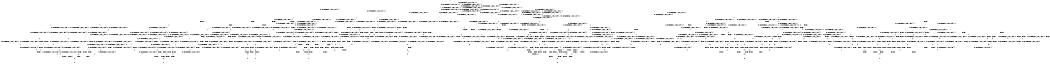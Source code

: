 digraph BCG {
size = "7, 10.5";
center = TRUE;
node [shape = circle];
0 [peripheries = 2];
0 -> 1 [label = "EX !0 !ATOMIC_EXCH_BRANCH (1, +0, FALSE, +0, 1, TRUE) !{0, 1, 2}"];
0 -> 2 [label = "EX !2 !ATOMIC_EXCH_BRANCH (1, +0, TRUE, +0, 1, TRUE) !{0, 1, 2}"];
0 -> 3 [label = "EX !1 !ATOMIC_EXCH_BRANCH (1, +1, TRUE, +0, 2, TRUE) !{0, 1, 2}"];
0 -> 4 [label = "EX !0 !ATOMIC_EXCH_BRANCH (1, +0, FALSE, +0, 1, TRUE) !{0, 1, 2}"];
1 -> 1 [label = "EX !0 !ATOMIC_EXCH_BRANCH (1, +0, FALSE, +0, 1, TRUE) !{0, 1, 2}"];
1 -> 5 [label = "EX !2 !ATOMIC_EXCH_BRANCH (1, +0, TRUE, +0, 1, TRUE) !{0, 1, 2}"];
1 -> 6 [label = "EX !1 !ATOMIC_EXCH_BRANCH (1, +1, TRUE, +0, 2, TRUE) !{0, 1, 2}"];
1 -> 4 [label = "EX !0 !ATOMIC_EXCH_BRANCH (1, +0, FALSE, +0, 1, TRUE) !{0, 1, 2}"];
2 -> 2 [label = "EX !2 !ATOMIC_EXCH_BRANCH (1, +0, TRUE, +0, 1, TRUE) !{0, 1, 2}"];
2 -> 7 [label = "EX !0 !ATOMIC_EXCH_BRANCH (1, +0, FALSE, +0, 1, TRUE) !{0, 1, 2}"];
2 -> 8 [label = "EX !1 !ATOMIC_EXCH_BRANCH (1, +1, TRUE, +0, 2, TRUE) !{0, 1, 2}"];
2 -> 9 [label = "EX !0 !ATOMIC_EXCH_BRANCH (1, +0, FALSE, +0, 1, TRUE) !{0, 1, 2}"];
3 -> 10 [label = "EX !0 !ATOMIC_EXCH_BRANCH (1, +0, FALSE, +0, 1, FALSE) !{0, 1, 2}"];
3 -> 11 [label = "EX !2 !ATOMIC_EXCH_BRANCH (1, +0, TRUE, +0, 1, FALSE) !{0, 1, 2}"];
3 -> 12 [label = "TERMINATE !1"];
3 -> 13 [label = "EX !0 !ATOMIC_EXCH_BRANCH (1, +0, FALSE, +0, 1, FALSE) !{0, 1, 2}"];
4 -> 14 [label = "EX !1 !ATOMIC_EXCH_BRANCH (1, +1, TRUE, +0, 2, TRUE) !{0, 1, 2}"];
4 -> 4 [label = "EX !0 !ATOMIC_EXCH_BRANCH (1, +0, FALSE, +0, 1, TRUE) !{0, 1, 2}"];
4 -> 15 [label = "EX !2 !ATOMIC_EXCH_BRANCH (1, +0, TRUE, +0, 1, TRUE) !{0, 1, 2}"];
4 -> 16 [label = "EX !1 !ATOMIC_EXCH_BRANCH (1, +1, TRUE, +0, 2, TRUE) !{0, 1, 2}"];
5 -> 7 [label = "EX !0 !ATOMIC_EXCH_BRANCH (1, +0, FALSE, +0, 1, TRUE) !{0, 1, 2}"];
5 -> 5 [label = "EX !2 !ATOMIC_EXCH_BRANCH (1, +0, TRUE, +0, 1, TRUE) !{0, 1, 2}"];
5 -> 17 [label = "EX !1 !ATOMIC_EXCH_BRANCH (1, +1, TRUE, +0, 2, TRUE) !{0, 1, 2}"];
5 -> 9 [label = "EX !0 !ATOMIC_EXCH_BRANCH (1, +0, FALSE, +0, 1, TRUE) !{0, 1, 2}"];
6 -> 10 [label = "EX !0 !ATOMIC_EXCH_BRANCH (1, +0, FALSE, +0, 1, FALSE) !{0, 1, 2}"];
6 -> 18 [label = "EX !2 !ATOMIC_EXCH_BRANCH (1, +0, TRUE, +0, 1, FALSE) !{0, 1, 2}"];
6 -> 19 [label = "TERMINATE !1"];
6 -> 13 [label = "EX !0 !ATOMIC_EXCH_BRANCH (1, +0, FALSE, +0, 1, FALSE) !{0, 1, 2}"];
7 -> 7 [label = "EX !0 !ATOMIC_EXCH_BRANCH (1, +0, FALSE, +0, 1, TRUE) !{0, 1, 2}"];
7 -> 5 [label = "EX !2 !ATOMIC_EXCH_BRANCH (1, +0, TRUE, +0, 1, TRUE) !{0, 1, 2}"];
7 -> 17 [label = "EX !1 !ATOMIC_EXCH_BRANCH (1, +1, TRUE, +0, 2, TRUE) !{0, 1, 2}"];
7 -> 9 [label = "EX !0 !ATOMIC_EXCH_BRANCH (1, +0, FALSE, +0, 1, TRUE) !{0, 1, 2}"];
8 -> 11 [label = "EX !2 !ATOMIC_EXCH_BRANCH (1, +0, TRUE, +0, 1, FALSE) !{0, 1, 2}"];
8 -> 20 [label = "EX !0 !ATOMIC_EXCH_BRANCH (1, +0, FALSE, +0, 1, FALSE) !{0, 1, 2}"];
8 -> 21 [label = "TERMINATE !1"];
8 -> 22 [label = "EX !0 !ATOMIC_EXCH_BRANCH (1, +0, FALSE, +0, 1, FALSE) !{0, 1, 2}"];
9 -> 23 [label = "EX !1 !ATOMIC_EXCH_BRANCH (1, +1, TRUE, +0, 2, TRUE) !{0, 1, 2}"];
9 -> 9 [label = "EX !0 !ATOMIC_EXCH_BRANCH (1, +0, FALSE, +0, 1, TRUE) !{0, 1, 2}"];
9 -> 15 [label = "EX !2 !ATOMIC_EXCH_BRANCH (1, +0, TRUE, +0, 1, TRUE) !{0, 1, 2}"];
9 -> 24 [label = "EX !1 !ATOMIC_EXCH_BRANCH (1, +1, TRUE, +0, 2, TRUE) !{0, 1, 2}"];
10 -> 25 [label = "EX !2 !ATOMIC_EXCH_BRANCH (1, +0, TRUE, +0, 1, FALSE) !{0, 1, 2}"];
10 -> 26 [label = "TERMINATE !0"];
10 -> 27 [label = "TERMINATE !1"];
11 -> 28 [label = "EX !2 !ATOMIC_EXCH_BRANCH (1, +1, TRUE, +0, 3, TRUE) !{0, 1, 2}"];
11 -> 29 [label = "EX !0 !ATOMIC_EXCH_BRANCH (1, +0, FALSE, +0, 1, TRUE) !{0, 1, 2}"];
11 -> 30 [label = "TERMINATE !1"];
11 -> 31 [label = "EX !0 !ATOMIC_EXCH_BRANCH (1, +0, FALSE, +0, 1, TRUE) !{0, 1, 2}"];
12 -> 32 [label = "EX !0 !ATOMIC_EXCH_BRANCH (1, +0, FALSE, +0, 1, FALSE) !{0, 2}"];
12 -> 33 [label = "EX !2 !ATOMIC_EXCH_BRANCH (1, +0, TRUE, +0, 1, FALSE) !{0, 2}"];
12 -> 34 [label = "EX !0 !ATOMIC_EXCH_BRANCH (1, +0, FALSE, +0, 1, FALSE) !{0, 2}"];
13 -> 35 [label = "EX !2 !ATOMIC_EXCH_BRANCH (1, +0, TRUE, +0, 1, FALSE) !{0, 1, 2}"];
13 -> 36 [label = "TERMINATE !0"];
13 -> 37 [label = "TERMINATE !1"];
14 -> 38 [label = "EX !2 !ATOMIC_EXCH_BRANCH (1, +0, TRUE, +0, 1, FALSE) !{0, 1, 2}"];
14 -> 39 [label = "EX !0 !ATOMIC_EXCH_BRANCH (1, +0, FALSE, +0, 1, FALSE) !{0, 1, 2}"];
14 -> 40 [label = "EX !2 !ATOMIC_EXCH_BRANCH (1, +0, TRUE, +0, 1, FALSE) !{0, 1, 2}"];
14 -> 41 [label = "TERMINATE !1"];
15 -> 23 [label = "EX !1 !ATOMIC_EXCH_BRANCH (1, +1, TRUE, +0, 2, TRUE) !{0, 1, 2}"];
15 -> 9 [label = "EX !0 !ATOMIC_EXCH_BRANCH (1, +0, FALSE, +0, 1, TRUE) !{0, 1, 2}"];
15 -> 15 [label = "EX !2 !ATOMIC_EXCH_BRANCH (1, +0, TRUE, +0, 1, TRUE) !{0, 1, 2}"];
15 -> 24 [label = "EX !1 !ATOMIC_EXCH_BRANCH (1, +1, TRUE, +0, 2, TRUE) !{0, 1, 2}"];
16 -> 13 [label = "EX !0 !ATOMIC_EXCH_BRANCH (1, +0, FALSE, +0, 1, FALSE) !{0, 1, 2}"];
16 -> 42 [label = "EX !2 !ATOMIC_EXCH_BRANCH (1, +0, TRUE, +0, 1, FALSE) !{0, 1, 2}"];
16 -> 43 [label = "TERMINATE !1"];
17 -> 20 [label = "EX !0 !ATOMIC_EXCH_BRANCH (1, +0, FALSE, +0, 1, FALSE) !{0, 1, 2}"];
17 -> 18 [label = "EX !2 !ATOMIC_EXCH_BRANCH (1, +0, TRUE, +0, 1, FALSE) !{0, 1, 2}"];
17 -> 44 [label = "TERMINATE !1"];
17 -> 22 [label = "EX !0 !ATOMIC_EXCH_BRANCH (1, +0, FALSE, +0, 1, FALSE) !{0, 1, 2}"];
18 -> 29 [label = "EX !0 !ATOMIC_EXCH_BRANCH (1, +0, FALSE, +0, 1, TRUE) !{0, 1, 2}"];
18 -> 45 [label = "EX !2 !ATOMIC_EXCH_BRANCH (1, +1, TRUE, +0, 3, TRUE) !{0, 1, 2}"];
18 -> 46 [label = "TERMINATE !1"];
18 -> 31 [label = "EX !0 !ATOMIC_EXCH_BRANCH (1, +0, FALSE, +0, 1, TRUE) !{0, 1, 2}"];
19 -> 32 [label = "EX !0 !ATOMIC_EXCH_BRANCH (1, +0, FALSE, +0, 1, FALSE) !{0, 2}"];
19 -> 47 [label = "EX !2 !ATOMIC_EXCH_BRANCH (1, +0, TRUE, +0, 1, FALSE) !{0, 2}"];
19 -> 34 [label = "EX !0 !ATOMIC_EXCH_BRANCH (1, +0, FALSE, +0, 1, FALSE) !{0, 2}"];
20 -> 25 [label = "EX !2 !ATOMIC_EXCH_BRANCH (1, +0, TRUE, +0, 1, FALSE) !{0, 1, 2}"];
20 -> 48 [label = "TERMINATE !0"];
20 -> 49 [label = "TERMINATE !1"];
21 -> 33 [label = "EX !2 !ATOMIC_EXCH_BRANCH (1, +0, TRUE, +0, 1, FALSE) !{0, 2}"];
21 -> 50 [label = "EX !0 !ATOMIC_EXCH_BRANCH (1, +0, FALSE, +0, 1, FALSE) !{0, 2}"];
21 -> 51 [label = "EX !0 !ATOMIC_EXCH_BRANCH (1, +0, FALSE, +0, 1, FALSE) !{0, 2}"];
22 -> 35 [label = "EX !2 !ATOMIC_EXCH_BRANCH (1, +0, TRUE, +0, 1, FALSE) !{0, 1, 2}"];
22 -> 52 [label = "TERMINATE !0"];
22 -> 53 [label = "TERMINATE !1"];
23 -> 38 [label = "EX !2 !ATOMIC_EXCH_BRANCH (1, +0, TRUE, +0, 1, FALSE) !{0, 1, 2}"];
23 -> 54 [label = "EX !0 !ATOMIC_EXCH_BRANCH (1, +0, FALSE, +0, 1, FALSE) !{0, 1, 2}"];
23 -> 40 [label = "EX !2 !ATOMIC_EXCH_BRANCH (1, +0, TRUE, +0, 1, FALSE) !{0, 1, 2}"];
23 -> 55 [label = "TERMINATE !1"];
24 -> 22 [label = "EX !0 !ATOMIC_EXCH_BRANCH (1, +0, FALSE, +0, 1, FALSE) !{0, 1, 2}"];
24 -> 42 [label = "EX !2 !ATOMIC_EXCH_BRANCH (1, +0, TRUE, +0, 1, FALSE) !{0, 1, 2}"];
24 -> 56 [label = "TERMINATE !1"];
25 -> 57 [label = "EX !2 !ATOMIC_EXCH_BRANCH (1, +1, TRUE, +0, 3, TRUE) !{0, 1, 2}"];
25 -> 58 [label = "TERMINATE !0"];
25 -> 59 [label = "TERMINATE !1"];
26 -> 60 [label = "EX !2 !ATOMIC_EXCH_BRANCH (1, +0, TRUE, +0, 1, FALSE) !{1, 2}"];
26 -> 61 [label = "TERMINATE !1"];
27 -> 62 [label = "EX !2 !ATOMIC_EXCH_BRANCH (1, +0, TRUE, +0, 1, FALSE) !{0, 2}"];
27 -> 61 [label = "TERMINATE !0"];
28 -> 63 [label = "EX !0 !ATOMIC_EXCH_BRANCH (1, +0, FALSE, +0, 1, FALSE) !{0, 1, 2}"];
28 -> 64 [label = "TERMINATE !2"];
28 -> 65 [label = "TERMINATE !1"];
28 -> 66 [label = "EX !0 !ATOMIC_EXCH_BRANCH (1, +0, FALSE, +0, 1, FALSE) !{0, 1, 2}"];
29 -> 29 [label = "EX !0 !ATOMIC_EXCH_BRANCH (1, +0, FALSE, +0, 1, TRUE) !{0, 1, 2}"];
29 -> 45 [label = "EX !2 !ATOMIC_EXCH_BRANCH (1, +1, TRUE, +0, 3, TRUE) !{0, 1, 2}"];
29 -> 46 [label = "TERMINATE !1"];
29 -> 31 [label = "EX !0 !ATOMIC_EXCH_BRANCH (1, +0, FALSE, +0, 1, TRUE) !{0, 1, 2}"];
30 -> 67 [label = "EX !2 !ATOMIC_EXCH_BRANCH (1, +1, TRUE, +0, 3, TRUE) !{0, 2}"];
30 -> 68 [label = "EX !0 !ATOMIC_EXCH_BRANCH (1, +0, FALSE, +0, 1, TRUE) !{0, 2}"];
30 -> 69 [label = "EX !0 !ATOMIC_EXCH_BRANCH (1, +0, FALSE, +0, 1, TRUE) !{0, 2}"];
31 -> 31 [label = "EX !0 !ATOMIC_EXCH_BRANCH (1, +0, FALSE, +0, 1, TRUE) !{0, 1, 2}"];
31 -> 70 [label = "EX !2 !ATOMIC_EXCH_BRANCH (1, +1, TRUE, +0, 3, TRUE) !{0, 1, 2}"];
31 -> 71 [label = "TERMINATE !1"];
32 -> 62 [label = "EX !2 !ATOMIC_EXCH_BRANCH (1, +0, TRUE, +0, 1, FALSE) !{0, 2}"];
32 -> 61 [label = "TERMINATE !0"];
33 -> 67 [label = "EX !2 !ATOMIC_EXCH_BRANCH (1, +1, TRUE, +0, 3, TRUE) !{0, 2}"];
33 -> 68 [label = "EX !0 !ATOMIC_EXCH_BRANCH (1, +0, FALSE, +0, 1, TRUE) !{0, 2}"];
33 -> 69 [label = "EX !0 !ATOMIC_EXCH_BRANCH (1, +0, FALSE, +0, 1, TRUE) !{0, 2}"];
34 -> 72 [label = "EX !2 !ATOMIC_EXCH_BRANCH (1, +0, TRUE, +0, 1, FALSE) !{0, 2}"];
34 -> 73 [label = "EX !2 !ATOMIC_EXCH_BRANCH (1, +0, TRUE, +0, 1, FALSE) !{0, 2}"];
34 -> 74 [label = "TERMINATE !0"];
35 -> 75 [label = "EX !2 !ATOMIC_EXCH_BRANCH (1, +1, TRUE, +0, 3, TRUE) !{0, 1, 2}"];
35 -> 76 [label = "TERMINATE !0"];
35 -> 77 [label = "TERMINATE !1"];
36 -> 78 [label = "EX !2 !ATOMIC_EXCH_BRANCH (1, +0, TRUE, +0, 1, FALSE) !{1, 2}"];
36 -> 79 [label = "TERMINATE !1"];
37 -> 80 [label = "EX !2 !ATOMIC_EXCH_BRANCH (1, +0, TRUE, +0, 1, FALSE) !{0, 2}"];
37 -> 79 [label = "TERMINATE !0"];
38 -> 81 [label = "EX !0 !ATOMIC_EXCH_BRANCH (1, +0, FALSE, +0, 1, TRUE) !{0, 1, 2}"];
38 -> 82 [label = "EX !2 !ATOMIC_EXCH_BRANCH (1, +1, TRUE, +0, 3, TRUE) !{0, 1, 2}"];
38 -> 83 [label = "TERMINATE !1"];
38 -> 31 [label = "EX !0 !ATOMIC_EXCH_BRANCH (1, +0, FALSE, +0, 1, TRUE) !{0, 1, 2}"];
39 -> 84 [label = "EX !2 !ATOMIC_EXCH_BRANCH (1, +0, TRUE, +0, 1, FALSE) !{0, 1, 2}"];
39 -> 85 [label = "EX !2 !ATOMIC_EXCH_BRANCH (1, +0, TRUE, +0, 1, FALSE) !{0, 1, 2}"];
39 -> 86 [label = "TERMINATE !0"];
39 -> 87 [label = "TERMINATE !1"];
40 -> 82 [label = "EX !2 !ATOMIC_EXCH_BRANCH (1, +1, TRUE, +0, 3, TRUE) !{0, 1, 2}"];
40 -> 88 [label = "EX !0 !ATOMIC_EXCH_BRANCH (1, +0, FALSE, +0, 1, TRUE) !{0, 1, 2}"];
40 -> 89 [label = "EX !2 !ATOMIC_EXCH_BRANCH (1, +1, TRUE, +0, 3, TRUE) !{0, 1, 2}"];
40 -> 90 [label = "TERMINATE !1"];
41 -> 91 [label = "EX !0 !ATOMIC_EXCH_BRANCH (1, +0, FALSE, +0, 1, FALSE) !{0, 2}"];
41 -> 92 [label = "EX !2 !ATOMIC_EXCH_BRANCH (1, +0, TRUE, +0, 1, FALSE) !{0, 2}"];
42 -> 31 [label = "EX !0 !ATOMIC_EXCH_BRANCH (1, +0, FALSE, +0, 1, TRUE) !{0, 1, 2}"];
42 -> 70 [label = "EX !2 !ATOMIC_EXCH_BRANCH (1, +1, TRUE, +0, 3, TRUE) !{0, 1, 2}"];
42 -> 71 [label = "TERMINATE !1"];
43 -> 93 [label = "EX !0 !ATOMIC_EXCH_BRANCH (1, +0, FALSE, +0, 1, FALSE) !{0, 2}"];
43 -> 94 [label = "EX !2 !ATOMIC_EXCH_BRANCH (1, +0, TRUE, +0, 1, FALSE) !{0, 2}"];
44 -> 50 [label = "EX !0 !ATOMIC_EXCH_BRANCH (1, +0, FALSE, +0, 1, FALSE) !{0, 2}"];
44 -> 47 [label = "EX !2 !ATOMIC_EXCH_BRANCH (1, +0, TRUE, +0, 1, FALSE) !{0, 2}"];
44 -> 51 [label = "EX !0 !ATOMIC_EXCH_BRANCH (1, +0, FALSE, +0, 1, FALSE) !{0, 2}"];
45 -> 63 [label = "EX !0 !ATOMIC_EXCH_BRANCH (1, +0, FALSE, +0, 1, FALSE) !{0, 1, 2}"];
45 -> 95 [label = "TERMINATE !2"];
45 -> 96 [label = "TERMINATE !1"];
45 -> 66 [label = "EX !0 !ATOMIC_EXCH_BRANCH (1, +0, FALSE, +0, 1, FALSE) !{0, 1, 2}"];
46 -> 68 [label = "EX !0 !ATOMIC_EXCH_BRANCH (1, +0, FALSE, +0, 1, TRUE) !{0, 2}"];
46 -> 97 [label = "EX !2 !ATOMIC_EXCH_BRANCH (1, +1, TRUE, +0, 3, TRUE) !{0, 2}"];
46 -> 69 [label = "EX !0 !ATOMIC_EXCH_BRANCH (1, +0, FALSE, +0, 1, TRUE) !{0, 2}"];
47 -> 68 [label = "EX !0 !ATOMIC_EXCH_BRANCH (1, +0, FALSE, +0, 1, TRUE) !{0, 2}"];
47 -> 97 [label = "EX !2 !ATOMIC_EXCH_BRANCH (1, +1, TRUE, +0, 3, TRUE) !{0, 2}"];
47 -> 69 [label = "EX !0 !ATOMIC_EXCH_BRANCH (1, +0, FALSE, +0, 1, TRUE) !{0, 2}"];
48 -> 60 [label = "EX !2 !ATOMIC_EXCH_BRANCH (1, +0, TRUE, +0, 1, FALSE) !{1, 2}"];
48 -> 98 [label = "TERMINATE !1"];
49 -> 62 [label = "EX !2 !ATOMIC_EXCH_BRANCH (1, +0, TRUE, +0, 1, FALSE) !{0, 2}"];
49 -> 98 [label = "TERMINATE !0"];
50 -> 62 [label = "EX !2 !ATOMIC_EXCH_BRANCH (1, +0, TRUE, +0, 1, FALSE) !{0, 2}"];
50 -> 98 [label = "TERMINATE !0"];
51 -> 72 [label = "EX !2 !ATOMIC_EXCH_BRANCH (1, +0, TRUE, +0, 1, FALSE) !{0, 2}"];
51 -> 73 [label = "EX !2 !ATOMIC_EXCH_BRANCH (1, +0, TRUE, +0, 1, FALSE) !{0, 2}"];
51 -> 99 [label = "TERMINATE !0"];
52 -> 78 [label = "EX !2 !ATOMIC_EXCH_BRANCH (1, +0, TRUE, +0, 1, FALSE) !{1, 2}"];
52 -> 100 [label = "TERMINATE !1"];
53 -> 80 [label = "EX !2 !ATOMIC_EXCH_BRANCH (1, +0, TRUE, +0, 1, FALSE) !{0, 2}"];
53 -> 100 [label = "TERMINATE !0"];
54 -> 84 [label = "EX !2 !ATOMIC_EXCH_BRANCH (1, +0, TRUE, +0, 1, FALSE) !{0, 1, 2}"];
54 -> 85 [label = "EX !2 !ATOMIC_EXCH_BRANCH (1, +0, TRUE, +0, 1, FALSE) !{0, 1, 2}"];
54 -> 101 [label = "TERMINATE !0"];
54 -> 102 [label = "TERMINATE !1"];
55 -> 103 [label = "EX !0 !ATOMIC_EXCH_BRANCH (1, +0, FALSE, +0, 1, FALSE) !{0, 2}"];
55 -> 92 [label = "EX !2 !ATOMIC_EXCH_BRANCH (1, +0, TRUE, +0, 1, FALSE) !{0, 2}"];
56 -> 104 [label = "EX !0 !ATOMIC_EXCH_BRANCH (1, +0, FALSE, +0, 1, FALSE) !{0, 2}"];
56 -> 94 [label = "EX !2 !ATOMIC_EXCH_BRANCH (1, +0, TRUE, +0, 1, FALSE) !{0, 2}"];
57 -> 105 [label = "TERMINATE !0"];
57 -> 106 [label = "TERMINATE !2"];
57 -> 107 [label = "TERMINATE !1"];
58 -> 108 [label = "EX !2 !ATOMIC_EXCH_BRANCH (1, +1, TRUE, +0, 3, TRUE) !{1, 2}"];
58 -> 109 [label = "TERMINATE !1"];
59 -> 110 [label = "EX !2 !ATOMIC_EXCH_BRANCH (1, +1, TRUE, +0, 3, TRUE) !{0, 2}"];
59 -> 109 [label = "TERMINATE !0"];
60 -> 108 [label = "EX !2 !ATOMIC_EXCH_BRANCH (1, +1, TRUE, +0, 3, TRUE) !{1, 2}"];
60 -> 109 [label = "TERMINATE !1"];
61 -> 111 [label = "EX !2 !ATOMIC_EXCH_BRANCH (1, +0, TRUE, +0, 1, FALSE) !{2}"];
61 -> 112 [label = "EX !2 !ATOMIC_EXCH_BRANCH (1, +0, TRUE, +0, 1, FALSE) !{2}"];
62 -> 110 [label = "EX !2 !ATOMIC_EXCH_BRANCH (1, +1, TRUE, +0, 3, TRUE) !{0, 2}"];
62 -> 109 [label = "TERMINATE !0"];
63 -> 105 [label = "TERMINATE !0"];
63 -> 106 [label = "TERMINATE !2"];
63 -> 107 [label = "TERMINATE !1"];
64 -> 113 [label = "EX !0 !ATOMIC_EXCH_BRANCH (1, +0, FALSE, +0, 1, FALSE) !{0, 1}"];
64 -> 114 [label = "TERMINATE !1"];
64 -> 115 [label = "EX !0 !ATOMIC_EXCH_BRANCH (1, +0, FALSE, +0, 1, FALSE) !{0, 1}"];
65 -> 116 [label = "EX !0 !ATOMIC_EXCH_BRANCH (1, +0, FALSE, +0, 1, FALSE) !{0, 2}"];
65 -> 114 [label = "TERMINATE !2"];
65 -> 117 [label = "EX !0 !ATOMIC_EXCH_BRANCH (1, +0, FALSE, +0, 1, FALSE) !{0, 2}"];
66 -> 118 [label = "TERMINATE !0"];
66 -> 119 [label = "TERMINATE !2"];
66 -> 120 [label = "TERMINATE !1"];
67 -> 116 [label = "EX !0 !ATOMIC_EXCH_BRANCH (1, +0, FALSE, +0, 1, FALSE) !{0, 2}"];
67 -> 114 [label = "TERMINATE !2"];
67 -> 117 [label = "EX !0 !ATOMIC_EXCH_BRANCH (1, +0, FALSE, +0, 1, FALSE) !{0, 2}"];
68 -> 68 [label = "EX !0 !ATOMIC_EXCH_BRANCH (1, +0, FALSE, +0, 1, TRUE) !{0, 2}"];
68 -> 97 [label = "EX !2 !ATOMIC_EXCH_BRANCH (1, +1, TRUE, +0, 3, TRUE) !{0, 2}"];
68 -> 69 [label = "EX !0 !ATOMIC_EXCH_BRANCH (1, +0, FALSE, +0, 1, TRUE) !{0, 2}"];
69 -> 121 [label = "EX !2 !ATOMIC_EXCH_BRANCH (1, +1, TRUE, +0, 3, TRUE) !{0, 2}"];
69 -> 69 [label = "EX !0 !ATOMIC_EXCH_BRANCH (1, +0, FALSE, +0, 1, TRUE) !{0, 2}"];
69 -> 122 [label = "EX !2 !ATOMIC_EXCH_BRANCH (1, +1, TRUE, +0, 3, TRUE) !{0, 2}"];
70 -> 66 [label = "EX !0 !ATOMIC_EXCH_BRANCH (1, +0, FALSE, +0, 1, FALSE) !{0, 1, 2}"];
70 -> 123 [label = "TERMINATE !2"];
70 -> 124 [label = "TERMINATE !1"];
71 -> 125 [label = "EX !0 !ATOMIC_EXCH_BRANCH (1, +0, FALSE, +0, 1, TRUE) !{0, 2}"];
71 -> 126 [label = "EX !2 !ATOMIC_EXCH_BRANCH (1, +1, TRUE, +0, 3, TRUE) !{0, 2}"];
72 -> 127 [label = "EX !2 !ATOMIC_EXCH_BRANCH (1, +1, TRUE, +0, 3, TRUE) !{0, 2}"];
72 -> 128 [label = "TERMINATE !0"];
73 -> 127 [label = "EX !2 !ATOMIC_EXCH_BRANCH (1, +1, TRUE, +0, 3, TRUE) !{0, 2}"];
73 -> 129 [label = "EX !2 !ATOMIC_EXCH_BRANCH (1, +1, TRUE, +0, 3, TRUE) !{0, 2}"];
73 -> 130 [label = "TERMINATE !0"];
74 -> 131 [label = "EX !2 !ATOMIC_EXCH_BRANCH (1, +0, TRUE, +0, 1, FALSE) !{2}"];
75 -> 118 [label = "TERMINATE !0"];
75 -> 119 [label = "TERMINATE !2"];
75 -> 120 [label = "TERMINATE !1"];
76 -> 132 [label = "EX !2 !ATOMIC_EXCH_BRANCH (1, +1, TRUE, +0, 3, TRUE) !{1, 2}"];
76 -> 133 [label = "TERMINATE !1"];
77 -> 134 [label = "EX !2 !ATOMIC_EXCH_BRANCH (1, +1, TRUE, +0, 3, TRUE) !{0, 2}"];
77 -> 133 [label = "TERMINATE !0"];
78 -> 132 [label = "EX !2 !ATOMIC_EXCH_BRANCH (1, +1, TRUE, +0, 3, TRUE) !{1, 2}"];
78 -> 133 [label = "TERMINATE !1"];
79 -> 135 [label = "EX !2 !ATOMIC_EXCH_BRANCH (1, +0, TRUE, +0, 1, FALSE) !{2}"];
80 -> 134 [label = "EX !2 !ATOMIC_EXCH_BRANCH (1, +1, TRUE, +0, 3, TRUE) !{0, 2}"];
80 -> 133 [label = "TERMINATE !0"];
81 -> 81 [label = "EX !0 !ATOMIC_EXCH_BRANCH (1, +0, FALSE, +0, 1, TRUE) !{0, 1, 2}"];
81 -> 82 [label = "EX !2 !ATOMIC_EXCH_BRANCH (1, +1, TRUE, +0, 3, TRUE) !{0, 1, 2}"];
81 -> 83 [label = "TERMINATE !1"];
81 -> 31 [label = "EX !0 !ATOMIC_EXCH_BRANCH (1, +0, FALSE, +0, 1, TRUE) !{0, 1, 2}"];
82 -> 136 [label = "EX !0 !ATOMIC_EXCH_BRANCH (1, +0, FALSE, +0, 1, FALSE) !{0, 1, 2}"];
82 -> 137 [label = "TERMINATE !2"];
82 -> 138 [label = "TERMINATE !1"];
82 -> 66 [label = "EX !0 !ATOMIC_EXCH_BRANCH (1, +0, FALSE, +0, 1, FALSE) !{0, 1, 2}"];
83 -> 139 [label = "EX !0 !ATOMIC_EXCH_BRANCH (1, +0, FALSE, +0, 1, TRUE) !{0, 2}"];
83 -> 140 [label = "EX !2 !ATOMIC_EXCH_BRANCH (1, +1, TRUE, +0, 3, TRUE) !{0, 2}"];
84 -> 141 [label = "EX !2 !ATOMIC_EXCH_BRANCH (1, +1, TRUE, +0, 3, TRUE) !{0, 1, 2}"];
84 -> 142 [label = "TERMINATE !0"];
84 -> 143 [label = "TERMINATE !1"];
85 -> 141 [label = "EX !2 !ATOMIC_EXCH_BRANCH (1, +1, TRUE, +0, 3, TRUE) !{0, 1, 2}"];
85 -> 144 [label = "EX !2 !ATOMIC_EXCH_BRANCH (1, +1, TRUE, +0, 3, TRUE) !{0, 1, 2}"];
85 -> 145 [label = "TERMINATE !0"];
85 -> 146 [label = "TERMINATE !1"];
86 -> 147 [label = "EX !2 !ATOMIC_EXCH_BRANCH (1, +0, TRUE, +0, 1, FALSE) !{1, 2}"];
86 -> 148 [label = "TERMINATE !1"];
87 -> 149 [label = "EX !2 !ATOMIC_EXCH_BRANCH (1, +0, TRUE, +0, 1, FALSE) !{0, 2}"];
87 -> 148 [label = "TERMINATE !0"];
88 -> 82 [label = "EX !2 !ATOMIC_EXCH_BRANCH (1, +1, TRUE, +0, 3, TRUE) !{0, 1, 2}"];
88 -> 88 [label = "EX !0 !ATOMIC_EXCH_BRANCH (1, +0, FALSE, +0, 1, TRUE) !{0, 1, 2}"];
88 -> 89 [label = "EX !2 !ATOMIC_EXCH_BRANCH (1, +1, TRUE, +0, 3, TRUE) !{0, 1, 2}"];
88 -> 90 [label = "TERMINATE !1"];
89 -> 150 [label = "EX !0 !ATOMIC_EXCH_BRANCH (1, +0, FALSE, +0, 1, FALSE) !{0, 1, 2}"];
89 -> 151 [label = "TERMINATE !2"];
89 -> 152 [label = "TERMINATE !1"];
90 -> 153 [label = "EX !0 !ATOMIC_EXCH_BRANCH (1, +0, FALSE, +0, 1, TRUE) !{0, 2}"];
90 -> 154 [label = "EX !2 !ATOMIC_EXCH_BRANCH (1, +1, TRUE, +0, 3, TRUE) !{0, 2}"];
91 -> 149 [label = "EX !2 !ATOMIC_EXCH_BRANCH (1, +0, TRUE, +0, 1, FALSE) !{0, 2}"];
91 -> 148 [label = "TERMINATE !0"];
92 -> 153 [label = "EX !0 !ATOMIC_EXCH_BRANCH (1, +0, FALSE, +0, 1, TRUE) !{0, 2}"];
92 -> 154 [label = "EX !2 !ATOMIC_EXCH_BRANCH (1, +1, TRUE, +0, 3, TRUE) !{0, 2}"];
93 -> 80 [label = "EX !2 !ATOMIC_EXCH_BRANCH (1, +0, TRUE, +0, 1, FALSE) !{0, 2}"];
93 -> 79 [label = "TERMINATE !0"];
94 -> 125 [label = "EX !0 !ATOMIC_EXCH_BRANCH (1, +0, FALSE, +0, 1, TRUE) !{0, 2}"];
94 -> 126 [label = "EX !2 !ATOMIC_EXCH_BRANCH (1, +1, TRUE, +0, 3, TRUE) !{0, 2}"];
95 -> 113 [label = "EX !0 !ATOMIC_EXCH_BRANCH (1, +0, FALSE, +0, 1, FALSE) !{0, 1}"];
95 -> 155 [label = "TERMINATE !1"];
95 -> 115 [label = "EX !0 !ATOMIC_EXCH_BRANCH (1, +0, FALSE, +0, 1, FALSE) !{0, 1}"];
96 -> 116 [label = "EX !0 !ATOMIC_EXCH_BRANCH (1, +0, FALSE, +0, 1, FALSE) !{0, 2}"];
96 -> 155 [label = "TERMINATE !2"];
96 -> 117 [label = "EX !0 !ATOMIC_EXCH_BRANCH (1, +0, FALSE, +0, 1, FALSE) !{0, 2}"];
97 -> 116 [label = "EX !0 !ATOMIC_EXCH_BRANCH (1, +0, FALSE, +0, 1, FALSE) !{0, 2}"];
97 -> 155 [label = "TERMINATE !2"];
97 -> 117 [label = "EX !0 !ATOMIC_EXCH_BRANCH (1, +0, FALSE, +0, 1, FALSE) !{0, 2}"];
98 -> 111 [label = "EX !2 !ATOMIC_EXCH_BRANCH (1, +0, TRUE, +0, 1, FALSE) !{2}"];
98 -> 112 [label = "EX !2 !ATOMIC_EXCH_BRANCH (1, +0, TRUE, +0, 1, FALSE) !{2}"];
99 -> 131 [label = "EX !2 !ATOMIC_EXCH_BRANCH (1, +0, TRUE, +0, 1, FALSE) !{2}"];
100 -> 135 [label = "EX !2 !ATOMIC_EXCH_BRANCH (1, +0, TRUE, +0, 1, FALSE) !{2}"];
101 -> 147 [label = "EX !2 !ATOMIC_EXCH_BRANCH (1, +0, TRUE, +0, 1, FALSE) !{1, 2}"];
101 -> 156 [label = "TERMINATE !1"];
102 -> 149 [label = "EX !2 !ATOMIC_EXCH_BRANCH (1, +0, TRUE, +0, 1, FALSE) !{0, 2}"];
102 -> 156 [label = "TERMINATE !0"];
103 -> 149 [label = "EX !2 !ATOMIC_EXCH_BRANCH (1, +0, TRUE, +0, 1, FALSE) !{0, 2}"];
103 -> 156 [label = "TERMINATE !0"];
104 -> 80 [label = "EX !2 !ATOMIC_EXCH_BRANCH (1, +0, TRUE, +0, 1, FALSE) !{0, 2}"];
104 -> 100 [label = "TERMINATE !0"];
105 -> 157 [label = "TERMINATE !2"];
105 -> 158 [label = "TERMINATE !1"];
106 -> 157 [label = "TERMINATE !0"];
106 -> 159 [label = "TERMINATE !1"];
107 -> 158 [label = "TERMINATE !0"];
107 -> 159 [label = "TERMINATE !2"];
108 -> 157 [label = "TERMINATE !2"];
108 -> 158 [label = "TERMINATE !1"];
109 -> 160 [label = "EX !2 !ATOMIC_EXCH_BRANCH (1, +1, TRUE, +0, 3, TRUE) !{2}"];
109 -> 161 [label = "EX !2 !ATOMIC_EXCH_BRANCH (1, +1, TRUE, +0, 3, TRUE) !{2}"];
110 -> 158 [label = "TERMINATE !0"];
110 -> 159 [label = "TERMINATE !2"];
111 -> 160 [label = "EX !2 !ATOMIC_EXCH_BRANCH (1, +1, TRUE, +0, 3, TRUE) !{2}"];
111 -> 161 [label = "EX !2 !ATOMIC_EXCH_BRANCH (1, +1, TRUE, +0, 3, TRUE) !{2}"];
112 -> 161 [label = "EX !2 !ATOMIC_EXCH_BRANCH (1, +1, TRUE, +0, 3, TRUE) !{2}"];
113 -> 157 [label = "TERMINATE !0"];
113 -> 159 [label = "TERMINATE !1"];
114 -> 162 [label = "EX !0 !ATOMIC_EXCH_BRANCH (1, +0, FALSE, +0, 1, FALSE) !{0}"];
114 -> 163 [label = "EX !0 !ATOMIC_EXCH_BRANCH (1, +0, FALSE, +0, 1, FALSE) !{0}"];
115 -> 164 [label = "TERMINATE !0"];
115 -> 165 [label = "TERMINATE !1"];
116 -> 158 [label = "TERMINATE !0"];
116 -> 159 [label = "TERMINATE !2"];
117 -> 166 [label = "TERMINATE !0"];
117 -> 167 [label = "TERMINATE !2"];
118 -> 168 [label = "TERMINATE !2"];
118 -> 169 [label = "TERMINATE !1"];
119 -> 168 [label = "TERMINATE !0"];
119 -> 170 [label = "TERMINATE !1"];
120 -> 169 [label = "TERMINATE !0"];
120 -> 170 [label = "TERMINATE !2"];
121 -> 171 [label = "EX !0 !ATOMIC_EXCH_BRANCH (1, +0, FALSE, +0, 1, FALSE) !{0, 2}"];
121 -> 172 [label = "TERMINATE !2"];
121 -> 117 [label = "EX !0 !ATOMIC_EXCH_BRANCH (1, +0, FALSE, +0, 1, FALSE) !{0, 2}"];
122 -> 117 [label = "EX !0 !ATOMIC_EXCH_BRANCH (1, +0, FALSE, +0, 1, FALSE) !{0, 2}"];
122 -> 173 [label = "TERMINATE !2"];
123 -> 174 [label = "EX !0 !ATOMIC_EXCH_BRANCH (1, +0, FALSE, +0, 1, FALSE) !{0, 1}"];
123 -> 175 [label = "TERMINATE !1"];
124 -> 176 [label = "EX !0 !ATOMIC_EXCH_BRANCH (1, +0, FALSE, +0, 1, FALSE) !{0, 2}"];
124 -> 175 [label = "TERMINATE !2"];
125 -> 125 [label = "EX !0 !ATOMIC_EXCH_BRANCH (1, +0, FALSE, +0, 1, TRUE) !{0, 2}"];
125 -> 126 [label = "EX !2 !ATOMIC_EXCH_BRANCH (1, +1, TRUE, +0, 3, TRUE) !{0, 2}"];
126 -> 176 [label = "EX !0 !ATOMIC_EXCH_BRANCH (1, +0, FALSE, +0, 1, FALSE) !{0, 2}"];
126 -> 175 [label = "TERMINATE !2"];
127 -> 177 [label = "TERMINATE !0"];
127 -> 178 [label = "TERMINATE !2"];
128 -> 179 [label = "EX !2 !ATOMIC_EXCH_BRANCH (1, +1, TRUE, +0, 3, TRUE) !{2}"];
129 -> 166 [label = "TERMINATE !0"];
129 -> 167 [label = "TERMINATE !2"];
130 -> 180 [label = "EX !2 !ATOMIC_EXCH_BRANCH (1, +1, TRUE, +0, 3, TRUE) !{2}"];
131 -> 180 [label = "EX !2 !ATOMIC_EXCH_BRANCH (1, +1, TRUE, +0, 3, TRUE) !{2}"];
132 -> 168 [label = "TERMINATE !2"];
132 -> 169 [label = "TERMINATE !1"];
133 -> 181 [label = "EX !2 !ATOMIC_EXCH_BRANCH (1, +1, TRUE, +0, 3, TRUE) !{2}"];
134 -> 169 [label = "TERMINATE !0"];
134 -> 170 [label = "TERMINATE !2"];
135 -> 181 [label = "EX !2 !ATOMIC_EXCH_BRANCH (1, +1, TRUE, +0, 3, TRUE) !{2}"];
136 -> 182 [label = "TERMINATE !0"];
136 -> 183 [label = "TERMINATE !2"];
136 -> 184 [label = "TERMINATE !1"];
137 -> 185 [label = "EX !0 !ATOMIC_EXCH_BRANCH (1, +0, FALSE, +0, 1, FALSE) !{0, 1}"];
137 -> 186 [label = "TERMINATE !1"];
138 -> 187 [label = "EX !0 !ATOMIC_EXCH_BRANCH (1, +0, FALSE, +0, 1, FALSE) !{0, 2}"];
138 -> 186 [label = "TERMINATE !2"];
139 -> 139 [label = "EX !0 !ATOMIC_EXCH_BRANCH (1, +0, FALSE, +0, 1, TRUE) !{0, 2}"];
139 -> 140 [label = "EX !2 !ATOMIC_EXCH_BRANCH (1, +1, TRUE, +0, 3, TRUE) !{0, 2}"];
140 -> 187 [label = "EX !0 !ATOMIC_EXCH_BRANCH (1, +0, FALSE, +0, 1, FALSE) !{0, 2}"];
140 -> 186 [label = "TERMINATE !2"];
141 -> 182 [label = "TERMINATE !0"];
141 -> 183 [label = "TERMINATE !2"];
141 -> 184 [label = "TERMINATE !1"];
142 -> 188 [label = "EX !2 !ATOMIC_EXCH_BRANCH (1, +1, TRUE, +0, 3, TRUE) !{1, 2}"];
142 -> 189 [label = "TERMINATE !1"];
143 -> 190 [label = "EX !2 !ATOMIC_EXCH_BRANCH (1, +1, TRUE, +0, 3, TRUE) !{0, 2}"];
143 -> 189 [label = "TERMINATE !0"];
144 -> 191 [label = "TERMINATE !0"];
144 -> 192 [label = "TERMINATE !2"];
144 -> 193 [label = "TERMINATE !1"];
145 -> 194 [label = "EX !2 !ATOMIC_EXCH_BRANCH (1, +1, TRUE, +0, 3, TRUE) !{1, 2}"];
145 -> 195 [label = "TERMINATE !1"];
146 -> 196 [label = "EX !2 !ATOMIC_EXCH_BRANCH (1, +1, TRUE, +0, 3, TRUE) !{0, 2}"];
146 -> 195 [label = "TERMINATE !0"];
147 -> 194 [label = "EX !2 !ATOMIC_EXCH_BRANCH (1, +1, TRUE, +0, 3, TRUE) !{1, 2}"];
147 -> 195 [label = "TERMINATE !1"];
148 -> 197 [label = "EX !2 !ATOMIC_EXCH_BRANCH (1, +0, TRUE, +0, 1, FALSE) !{2}"];
149 -> 196 [label = "EX !2 !ATOMIC_EXCH_BRANCH (1, +1, TRUE, +0, 3, TRUE) !{0, 2}"];
149 -> 195 [label = "TERMINATE !0"];
150 -> 191 [label = "TERMINATE !0"];
150 -> 192 [label = "TERMINATE !2"];
150 -> 193 [label = "TERMINATE !1"];
151 -> 198 [label = "EX !0 !ATOMIC_EXCH_BRANCH (1, +0, FALSE, +0, 1, FALSE) !{0, 1}"];
151 -> 199 [label = "TERMINATE !1"];
152 -> 200 [label = "EX !0 !ATOMIC_EXCH_BRANCH (1, +0, FALSE, +0, 1, FALSE) !{0, 2}"];
152 -> 199 [label = "TERMINATE !2"];
153 -> 153 [label = "EX !0 !ATOMIC_EXCH_BRANCH (1, +0, FALSE, +0, 1, TRUE) !{0, 2}"];
153 -> 154 [label = "EX !2 !ATOMIC_EXCH_BRANCH (1, +1, TRUE, +0, 3, TRUE) !{0, 2}"];
154 -> 200 [label = "EX !0 !ATOMIC_EXCH_BRANCH (1, +0, FALSE, +0, 1, FALSE) !{0, 2}"];
154 -> 199 [label = "TERMINATE !2"];
155 -> 162 [label = "EX !0 !ATOMIC_EXCH_BRANCH (1, +0, FALSE, +0, 1, FALSE) !{0}"];
155 -> 163 [label = "EX !0 !ATOMIC_EXCH_BRANCH (1, +0, FALSE, +0, 1, FALSE) !{0}"];
156 -> 197 [label = "EX !2 !ATOMIC_EXCH_BRANCH (1, +0, TRUE, +0, 1, FALSE) !{2}"];
157 -> 201 [label = "TERMINATE !1"];
158 -> 201 [label = "TERMINATE !2"];
159 -> 201 [label = "TERMINATE !0"];
160 -> 201 [label = "TERMINATE !2"];
161 -> 202 [label = "TERMINATE !2"];
162 -> 201 [label = "TERMINATE !0"];
163 -> 203 [label = "TERMINATE !0"];
164 -> 204 [label = "TERMINATE !1"];
165 -> 204 [label = "TERMINATE !0"];
166 -> 205 [label = "TERMINATE !2"];
167 -> 205 [label = "TERMINATE !0"];
168 -> 206 [label = "TERMINATE !1"];
169 -> 206 [label = "TERMINATE !2"];
170 -> 206 [label = "TERMINATE !0"];
171 -> 177 [label = "TERMINATE !0"];
171 -> 178 [label = "TERMINATE !2"];
172 -> 207 [label = "EX !0 !ATOMIC_EXCH_BRANCH (1, +0, FALSE, +0, 1, FALSE) !{0}"];
173 -> 208 [label = "EX !0 !ATOMIC_EXCH_BRANCH (1, +0, FALSE, +0, 1, FALSE) !{0}"];
174 -> 168 [label = "TERMINATE !0"];
174 -> 170 [label = "TERMINATE !1"];
175 -> 209 [label = "EX !0 !ATOMIC_EXCH_BRANCH (1, +0, FALSE, +0, 1, FALSE) !{0}"];
176 -> 169 [label = "TERMINATE !0"];
176 -> 170 [label = "TERMINATE !2"];
177 -> 210 [label = "TERMINATE !2"];
178 -> 210 [label = "TERMINATE !0"];
179 -> 210 [label = "TERMINATE !2"];
180 -> 205 [label = "TERMINATE !2"];
181 -> 206 [label = "TERMINATE !2"];
182 -> 211 [label = "TERMINATE !2"];
182 -> 212 [label = "TERMINATE !1"];
183 -> 211 [label = "TERMINATE !0"];
183 -> 213 [label = "TERMINATE !1"];
184 -> 212 [label = "TERMINATE !0"];
184 -> 213 [label = "TERMINATE !2"];
185 -> 211 [label = "TERMINATE !0"];
185 -> 213 [label = "TERMINATE !1"];
186 -> 214 [label = "EX !0 !ATOMIC_EXCH_BRANCH (1, +0, FALSE, +0, 1, FALSE) !{0}"];
187 -> 212 [label = "TERMINATE !0"];
187 -> 213 [label = "TERMINATE !2"];
188 -> 211 [label = "TERMINATE !2"];
188 -> 212 [label = "TERMINATE !1"];
189 -> 215 [label = "EX !2 !ATOMIC_EXCH_BRANCH (1, +1, TRUE, +0, 3, TRUE) !{2}"];
190 -> 212 [label = "TERMINATE !0"];
190 -> 213 [label = "TERMINATE !2"];
191 -> 216 [label = "TERMINATE !2"];
191 -> 217 [label = "TERMINATE !1"];
192 -> 216 [label = "TERMINATE !0"];
192 -> 218 [label = "TERMINATE !1"];
193 -> 217 [label = "TERMINATE !0"];
193 -> 218 [label = "TERMINATE !2"];
194 -> 216 [label = "TERMINATE !2"];
194 -> 217 [label = "TERMINATE !1"];
195 -> 219 [label = "EX !2 !ATOMIC_EXCH_BRANCH (1, +1, TRUE, +0, 3, TRUE) !{2}"];
196 -> 217 [label = "TERMINATE !0"];
196 -> 218 [label = "TERMINATE !2"];
197 -> 219 [label = "EX !2 !ATOMIC_EXCH_BRANCH (1, +1, TRUE, +0, 3, TRUE) !{2}"];
198 -> 216 [label = "TERMINATE !0"];
198 -> 218 [label = "TERMINATE !1"];
199 -> 220 [label = "EX !0 !ATOMIC_EXCH_BRANCH (1, +0, FALSE, +0, 1, FALSE) !{0}"];
200 -> 217 [label = "TERMINATE !0"];
200 -> 218 [label = "TERMINATE !2"];
201 -> 221 [label = "exit"];
202 -> 222 [label = "exit"];
203 -> 223 [label = "exit"];
204 -> 224 [label = "exit"];
205 -> 225 [label = "exit"];
206 -> 226 [label = "exit"];
207 -> 210 [label = "TERMINATE !0"];
208 -> 205 [label = "TERMINATE !0"];
209 -> 206 [label = "TERMINATE !0"];
210 -> 227 [label = "exit"];
211 -> 228 [label = "TERMINATE !1"];
212 -> 228 [label = "TERMINATE !2"];
213 -> 228 [label = "TERMINATE !0"];
214 -> 228 [label = "TERMINATE !0"];
215 -> 228 [label = "TERMINATE !2"];
216 -> 229 [label = "TERMINATE !1"];
217 -> 229 [label = "TERMINATE !2"];
218 -> 229 [label = "TERMINATE !0"];
219 -> 229 [label = "TERMINATE !2"];
220 -> 229 [label = "TERMINATE !0"];
228 -> 230 [label = "exit"];
229 -> 231 [label = "exit"];
}
